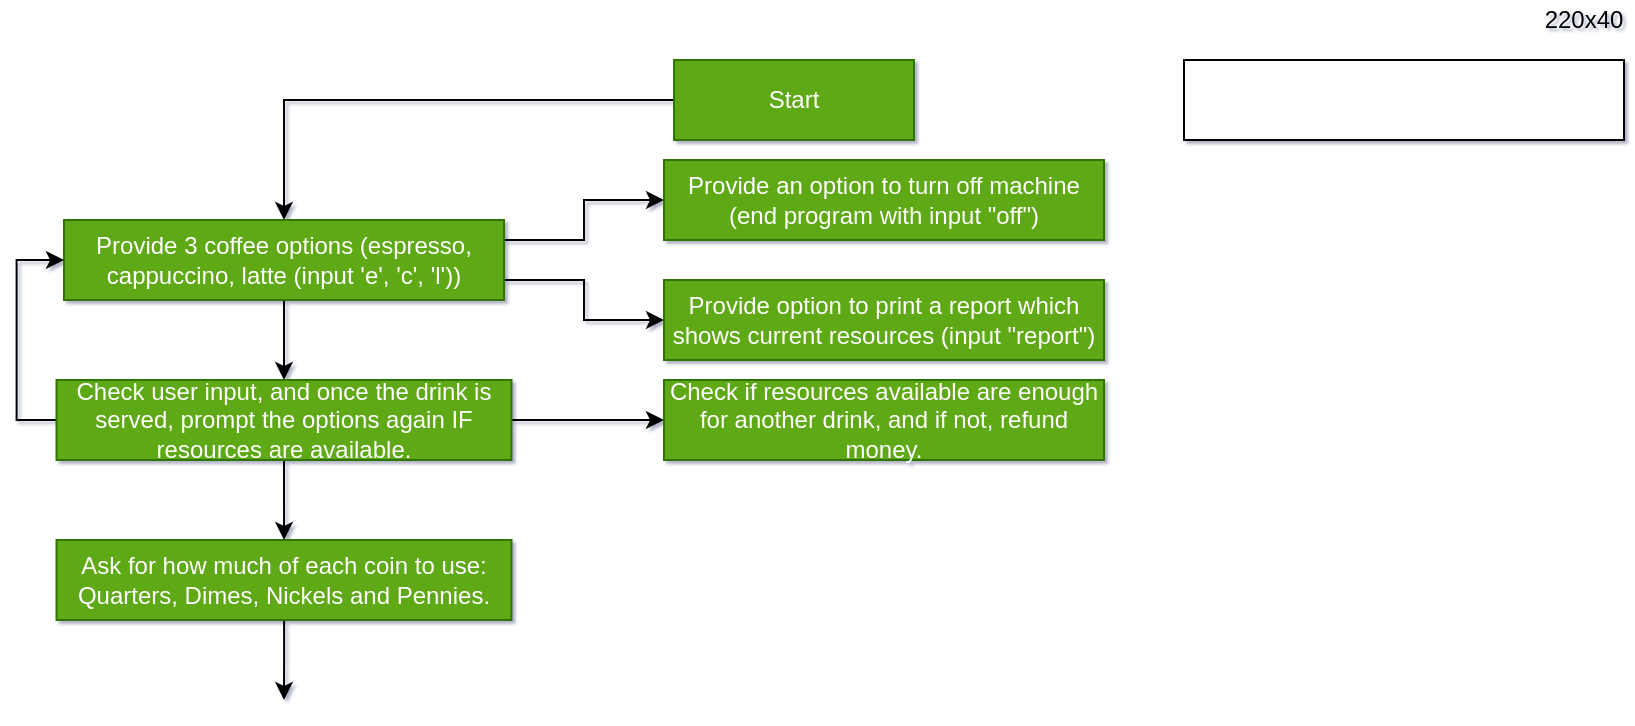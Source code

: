 <mxfile version="14.9.3" type="device"><diagram id="142_8BnmemCM-3dMeD8g" name="Page-1"><mxGraphModel dx="1422" dy="762" grid="1" gridSize="10" guides="1" tooltips="1" connect="1" arrows="1" fold="1" page="1" pageScale="1" pageWidth="850" pageHeight="1100" math="0" shadow="1"><root><mxCell id="0"/><mxCell id="1" parent="0"/><mxCell id="PELMF5gw_OJQ4FQsH0BS-3" value="" style="edgeStyle=orthogonalEdgeStyle;rounded=0;orthogonalLoop=1;jettySize=auto;html=1;" parent="1" source="PELMF5gw_OJQ4FQsH0BS-1" target="PELMF5gw_OJQ4FQsH0BS-2" edge="1"><mxGeometry relative="1" as="geometry"/></mxCell><mxCell id="PELMF5gw_OJQ4FQsH0BS-1" value="Start" style="rounded=0;whiteSpace=wrap;html=1;fillColor=#60a917;strokeColor=#2D7600;fontColor=#ffffff;" parent="1" vertex="1"><mxGeometry x="365" y="40" width="120" height="40" as="geometry"/></mxCell><mxCell id="PELMF5gw_OJQ4FQsH0BS-11" style="edgeStyle=orthogonalEdgeStyle;rounded=0;orthogonalLoop=1;jettySize=auto;html=1;exitX=0.5;exitY=1;exitDx=0;exitDy=0;entryX=0.5;entryY=0;entryDx=0;entryDy=0;" parent="1" source="PELMF5gw_OJQ4FQsH0BS-2" target="PELMF5gw_OJQ4FQsH0BS-6" edge="1"><mxGeometry relative="1" as="geometry"/></mxCell><mxCell id="PELMF5gw_OJQ4FQsH0BS-17" value="" style="edgeStyle=orthogonalEdgeStyle;rounded=0;orthogonalLoop=1;jettySize=auto;html=1;" parent="1" source="PELMF5gw_OJQ4FQsH0BS-2" target="PELMF5gw_OJQ4FQsH0BS-16" edge="1"><mxGeometry relative="1" as="geometry"><Array as="points"><mxPoint x="320" y="130"/><mxPoint x="320" y="110"/></Array></mxGeometry></mxCell><mxCell id="PELMF5gw_OJQ4FQsH0BS-20" style="edgeStyle=orthogonalEdgeStyle;rounded=0;orthogonalLoop=1;jettySize=auto;html=1;exitX=1;exitY=0.75;exitDx=0;exitDy=0;entryX=0;entryY=0.5;entryDx=0;entryDy=0;" parent="1" source="PELMF5gw_OJQ4FQsH0BS-2" target="PELMF5gw_OJQ4FQsH0BS-21" edge="1"><mxGeometry relative="1" as="geometry"><mxPoint x="360" y="180" as="targetPoint"/><Array as="points"><mxPoint x="320" y="150"/><mxPoint x="320" y="170"/></Array></mxGeometry></mxCell><mxCell id="PELMF5gw_OJQ4FQsH0BS-2" value="Provide 3 coffee options (espresso, cappuccino, latte (input 'e', 'c', 'l'))" style="rounded=0;whiteSpace=wrap;html=1;fillColor=#60a917;strokeColor=#2D7600;fontColor=#ffffff;" parent="1" vertex="1"><mxGeometry x="60" y="120" width="220" height="40" as="geometry"/></mxCell><mxCell id="PELMF5gw_OJQ4FQsH0BS-15" value="" style="edgeStyle=orthogonalEdgeStyle;rounded=0;orthogonalLoop=1;jettySize=auto;html=1;" parent="1" source="PELMF5gw_OJQ4FQsH0BS-4" edge="1"><mxGeometry relative="1" as="geometry"><mxPoint x="170" y="360.0" as="targetPoint"/></mxGeometry></mxCell><mxCell id="PELMF5gw_OJQ4FQsH0BS-4" value="Ask for how much of each coin to use:&lt;br&gt;Quarters, Dimes, Nickels and Pennies." style="rounded=0;whiteSpace=wrap;html=1;fillColor=#60a917;strokeColor=#2D7600;fontColor=#ffffff;" parent="1" vertex="1"><mxGeometry x="56.25" y="280" width="227.5" height="40" as="geometry"/></mxCell><mxCell id="PELMF5gw_OJQ4FQsH0BS-12" style="edgeStyle=orthogonalEdgeStyle;rounded=0;orthogonalLoop=1;jettySize=auto;html=1;exitX=0.5;exitY=1;exitDx=0;exitDy=0;" parent="1" source="PELMF5gw_OJQ4FQsH0BS-6" target="PELMF5gw_OJQ4FQsH0BS-4" edge="1"><mxGeometry relative="1" as="geometry"/></mxCell><mxCell id="PELMF5gw_OJQ4FQsH0BS-22" value="" style="edgeStyle=orthogonalEdgeStyle;rounded=0;orthogonalLoop=1;jettySize=auto;html=1;" parent="1" source="PELMF5gw_OJQ4FQsH0BS-6" target="PELMF5gw_OJQ4FQsH0BS-23" edge="1"><mxGeometry relative="1" as="geometry"><mxPoint x="500" y="220" as="targetPoint"/><Array as="points"><mxPoint x="470" y="220"/></Array></mxGeometry></mxCell><mxCell id="PELMF5gw_OJQ4FQsH0BS-25" style="edgeStyle=orthogonalEdgeStyle;rounded=0;orthogonalLoop=1;jettySize=auto;html=1;exitX=0;exitY=0.5;exitDx=0;exitDy=0;entryX=0;entryY=0.5;entryDx=0;entryDy=0;" parent="1" source="PELMF5gw_OJQ4FQsH0BS-6" target="PELMF5gw_OJQ4FQsH0BS-2" edge="1"><mxGeometry relative="1" as="geometry"/></mxCell><mxCell id="PELMF5gw_OJQ4FQsH0BS-6" value="Check user input, and once the drink is served, prompt the options again IF resources are available." style="rounded=0;whiteSpace=wrap;html=1;fillColor=#60a917;strokeColor=#2D7600;fontColor=#ffffff;" parent="1" vertex="1"><mxGeometry x="56.25" y="200" width="227.5" height="40" as="geometry"/></mxCell><mxCell id="PELMF5gw_OJQ4FQsH0BS-16" value="Provide an option to turn off machine (end program with input &quot;off&quot;)" style="rounded=0;whiteSpace=wrap;html=1;fillColor=#60a917;strokeColor=#2D7600;fontColor=#ffffff;" parent="1" vertex="1"><mxGeometry x="360" y="90" width="220" height="40" as="geometry"/></mxCell><mxCell id="PELMF5gw_OJQ4FQsH0BS-21" value="Provide option to print a report which shows current resources (input &quot;report&quot;)" style="rounded=0;whiteSpace=wrap;html=1;fillColor=#60a917;strokeColor=#2D7600;fontColor=#ffffff;" parent="1" vertex="1"><mxGeometry x="360" y="150" width="220" height="40" as="geometry"/></mxCell><mxCell id="PELMF5gw_OJQ4FQsH0BS-23" value="Check if resources available are enough for another drink, and if not, refund money." style="rounded=0;whiteSpace=wrap;html=1;fillColor=#60a917;strokeColor=#2D7600;fontColor=#ffffff;" parent="1" vertex="1"><mxGeometry x="360" y="200" width="220" height="40" as="geometry"/></mxCell><mxCell id="PELMF5gw_OJQ4FQsH0BS-24" value="220x40" style="text;html=1;strokeColor=none;fillColor=none;align=center;verticalAlign=middle;whiteSpace=wrap;rounded=0;" parent="1" vertex="1"><mxGeometry x="800" y="10" width="40" height="20" as="geometry"/></mxCell><mxCell id="PELMF5gw_OJQ4FQsH0BS-26" value="" style="rounded=0;whiteSpace=wrap;html=1;" parent="1" vertex="1"><mxGeometry x="620" y="40" width="220" height="40" as="geometry"/></mxCell></root></mxGraphModel></diagram></mxfile>